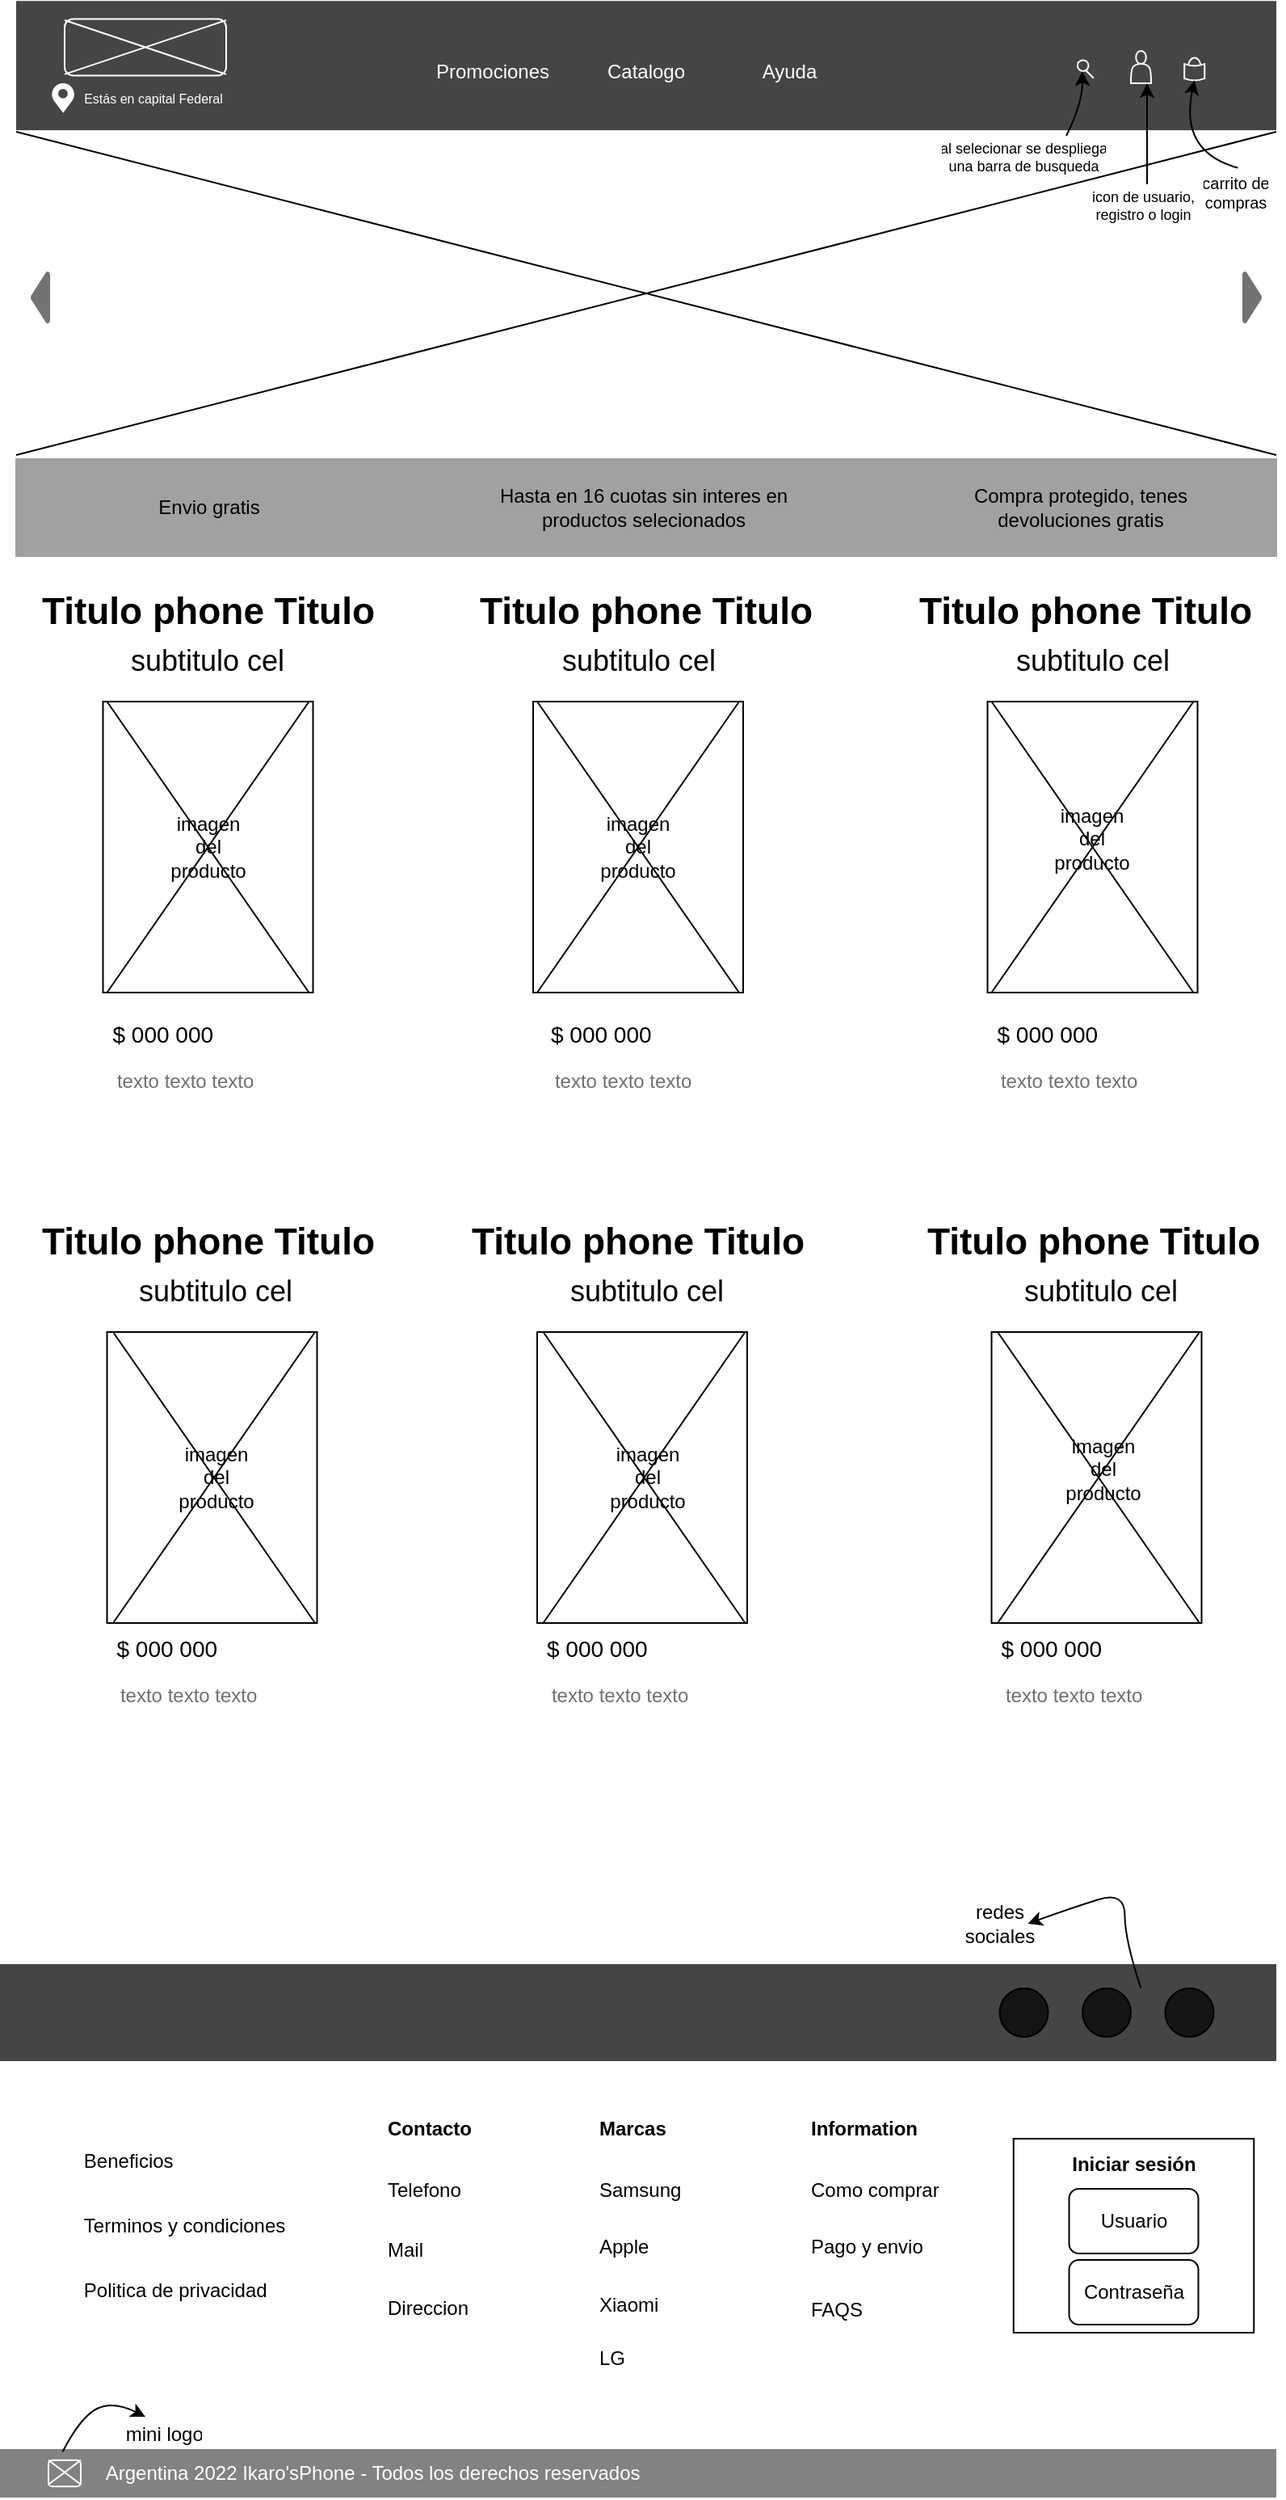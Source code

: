 <mxfile version="17.4.5" type="google"><diagram id="pCj9V99QM1XWT7Ob4GuC" name="Page-1"><mxGraphModel grid="1" page="1" gridSize="10" guides="1" tooltips="1" connect="1" arrows="1" fold="1" pageScale="1" pageWidth="827" pageHeight="1169" background="none" math="0" shadow="0"><root><mxCell id="0"/><mxCell id="1" parent="0"/><mxCell id="g12nvdBXRE4B1C5ecbiI-8" value="" style="rounded=0;whiteSpace=wrap;html=1;strokeColor=#A1A1A1;fillColor=#A1A1A1;" vertex="1" parent="1"><mxGeometry x="10" y="310" width="780" height="60" as="geometry"/></mxCell><mxCell id="YCPkti1JZ60ecjVnPw_D-44" value="" style="rounded=0;whiteSpace=wrap;html=1;" vertex="1" parent="1"><mxGeometry x="332.5" y="850" width="130" height="180" as="geometry"/></mxCell><mxCell id="9JWR8I02n7Sa7IoIiEwV-1" value="" style="rounded=0;whiteSpace=wrap;html=1;fillColor=#454545;strokeColor=none;" vertex="1" parent="1"><mxGeometry x="10" y="26.6" width="780" height="80" as="geometry"/></mxCell><mxCell id="9JWR8I02n7Sa7IoIiEwV-2" value="" style="rounded=1;whiteSpace=wrap;html=1;strokeColor=#FFFFFF;fillColor=#454545;gradientColor=none;strokeWidth=1;" vertex="1" parent="1"><mxGeometry x="40" y="37.74" width="100" height="35" as="geometry"/></mxCell><mxCell id="9JWR8I02n7Sa7IoIiEwV-10" value="" style="verticalLabelPosition=bottom;verticalAlign=top;html=1;shape=mxgraph.basic.drop;labelBackgroundColor=none;labelBorderColor=none;fontSize=9;fontColor=default;rotation=-180;strokeColor=none;" vertex="1" parent="1"><mxGeometry x="32.18" y="77.5" width="13.75" height="18.41" as="geometry"/></mxCell><mxCell id="9JWR8I02n7Sa7IoIiEwV-20" value="" style="rounded=0;whiteSpace=wrap;html=1;labelBackgroundColor=none;labelBorderColor=none;fontSize=19;fontColor=#737373;strokeWidth=0;strokeColor=none;" vertex="1" parent="1"><mxGeometry x="10" y="106.6" width="780" height="200" as="geometry"/></mxCell><mxCell id="9JWR8I02n7Sa7IoIiEwV-21" value="" style="shape=umlDestroy;whiteSpace=wrap;html=1;strokeWidth=1;labelBackgroundColor=none;labelBorderColor=none;fontSize=33;fontColor=#808080;" vertex="1" parent="1"><mxGeometry x="10" y="107.5" width="780" height="200" as="geometry"/></mxCell><mxCell id="9JWR8I02n7Sa7IoIiEwV-24" value="" style="strokeWidth=2;html=1;shape=mxgraph.flowchart.extract_or_measurement;whiteSpace=wrap;labelBackgroundColor=none;labelBorderColor=none;fontSize=33;fontColor=#737373;rotation=-90;strokeColor=#737373;fillColor=#737373;" vertex="1" parent="1"><mxGeometry x="10" y="205" width="30" height="10" as="geometry"/></mxCell><mxCell id="9JWR8I02n7Sa7IoIiEwV-25" value="" style="strokeWidth=2;html=1;shape=mxgraph.flowchart.extract_or_measurement;whiteSpace=wrap;labelBackgroundColor=none;labelBorderColor=none;fontSize=33;fontColor=#737373;rotation=90;strokeColor=#737373;fillColor=#737373;" vertex="1" parent="1"><mxGeometry x="760" y="205" width="30" height="10" as="geometry"/></mxCell><mxCell id="9JWR8I02n7Sa7IoIiEwV-29" value="" style="shape=umlDestroy;whiteSpace=wrap;html=1;strokeWidth=1;labelBackgroundColor=none;labelBorderColor=none;fontSize=33;fontColor=#FFFFFF;fillColor=none;gradientColor=none;strokeColor=#FFFFFF;perimeterSpacing=0;" vertex="1" parent="1"><mxGeometry x="40" y="38.52" width="100" height="33.43" as="geometry"/></mxCell><mxCell id="YCPkti1JZ60ecjVnPw_D-3" value="" style="rounded=0;whiteSpace=wrap;html=1;" vertex="1" parent="1"><mxGeometry x="330" y="460" width="130" height="180" as="geometry"/></mxCell><mxCell id="YCPkti1JZ60ecjVnPw_D-9" value="&lt;h1 style=&quot;font-size: 23px&quot;&gt;&lt;font style=&quot;font-size: 23px&quot;&gt;Titulo phone Titulo&lt;/font&gt;&lt;/h1&gt;&lt;div style=&quot;font-size: 23px&quot;&gt;&lt;br&gt;&lt;/div&gt;" style="text;html=1;strokeColor=none;fillColor=none;spacing=5;spacingTop=-20;whiteSpace=wrap;overflow=hidden;rounded=0;fontSize=20;align=center;verticalAlign=middle;horizontal=1;spacingBottom=-5;spacingRight=0;" vertex="1" parent="1"><mxGeometry x="281.25" y="390" width="237.5" height="40" as="geometry"/></mxCell><mxCell id="YCPkti1JZ60ecjVnPw_D-10" value="$ 000 000" style="text;strokeColor=none;fillColor=none;align=left;verticalAlign=middle;spacingLeft=4;spacingRight=4;overflow=hidden;points=[[0,0.5],[1,0.5]];portConstraint=eastwest;rotatable=0;fontSize=14;fontColor=#000000;" vertex="1" parent="1"><mxGeometry x="335" y="650" width="110" height="30" as="geometry"/></mxCell><mxCell id="YCPkti1JZ60ecjVnPw_D-11" value="texto texto texto&amp;nbsp;" style="text;html=1;strokeColor=none;fillColor=none;align=center;verticalAlign=middle;whiteSpace=wrap;rounded=0;fontSize=12;fontColor=#707070;" vertex="1" parent="1"><mxGeometry x="335" y="680" width="105" height="30" as="geometry"/></mxCell><mxCell id="YCPkti1JZ60ecjVnPw_D-12" value="&lt;font style=&quot;font-size: 18px&quot;&gt;subtitulo cel&lt;/font&gt;" style="text;html=1;strokeColor=none;fillColor=none;align=center;verticalAlign=middle;whiteSpace=wrap;rounded=0;fontSize=12;fontColor=#000000;" vertex="1" parent="1"><mxGeometry x="337.5" y="420" width="115" height="30" as="geometry"/></mxCell><mxCell id="YCPkti1JZ60ecjVnPw_D-13" value="&lt;h1 style=&quot;font-size: 23px&quot;&gt;&lt;font style=&quot;font-size: 23px&quot;&gt;Titulo phone Titulo&lt;/font&gt;&lt;/h1&gt;&lt;div style=&quot;font-size: 23px&quot;&gt;&lt;br&gt;&lt;/div&gt;" style="text;html=1;strokeColor=none;fillColor=none;spacing=5;spacingTop=-20;whiteSpace=wrap;overflow=hidden;rounded=0;fontSize=20;align=center;verticalAlign=middle;horizontal=1;spacingBottom=-5;spacingRight=0;" vertex="1" parent="1"><mxGeometry x="10" y="390" width="237.5" height="40" as="geometry"/></mxCell><mxCell id="YCPkti1JZ60ecjVnPw_D-14" value="&lt;h1 style=&quot;font-size: 23px&quot;&gt;&lt;font style=&quot;font-size: 23px&quot;&gt;Titulo phone Titulo&lt;/font&gt;&lt;/h1&gt;&lt;div style=&quot;font-size: 23px&quot;&gt;&lt;br&gt;&lt;/div&gt;" style="text;html=1;strokeColor=none;fillColor=none;spacing=5;spacingTop=-20;whiteSpace=wrap;overflow=hidden;rounded=0;fontSize=20;align=center;verticalAlign=middle;horizontal=1;spacingBottom=-5;spacingRight=0;" vertex="1" parent="1"><mxGeometry x="552.5" y="390" width="237.5" height="40" as="geometry"/></mxCell><mxCell id="YCPkti1JZ60ecjVnPw_D-15" value="" style="rounded=0;whiteSpace=wrap;html=1;" vertex="1" parent="1"><mxGeometry x="63.75" y="460" width="130" height="180" as="geometry"/></mxCell><mxCell id="YCPkti1JZ60ecjVnPw_D-16" value="" style="rounded=0;whiteSpace=wrap;html=1;" vertex="1" parent="1"><mxGeometry x="611.25" y="460" width="130" height="180" as="geometry"/></mxCell><mxCell id="YCPkti1JZ60ecjVnPw_D-17" value="&lt;font style=&quot;font-size: 18px&quot;&gt;subtitulo cel&lt;/font&gt;" style="text;html=1;strokeColor=none;fillColor=none;align=center;verticalAlign=middle;whiteSpace=wrap;rounded=0;fontSize=12;fontColor=#000000;" vertex="1" parent="1"><mxGeometry x="618.75" y="420" width="115" height="30" as="geometry"/></mxCell><mxCell id="YCPkti1JZ60ecjVnPw_D-18" value="&lt;font style=&quot;font-size: 18px&quot;&gt;subtitulo cel&lt;/font&gt;" style="text;html=1;strokeColor=none;fillColor=none;align=center;verticalAlign=middle;whiteSpace=wrap;rounded=0;fontSize=12;fontColor=#000000;" vertex="1" parent="1"><mxGeometry x="71.25" y="420" width="115" height="30" as="geometry"/></mxCell><mxCell id="YCPkti1JZ60ecjVnPw_D-19" value="$ 000 000" style="text;strokeColor=none;fillColor=none;align=left;verticalAlign=middle;spacingLeft=4;spacingRight=4;overflow=hidden;points=[[0,0.5],[1,0.5]];portConstraint=eastwest;rotatable=0;fontSize=14;fontColor=#000000;" vertex="1" parent="1"><mxGeometry x="63.75" y="650" width="110" height="30" as="geometry"/></mxCell><mxCell id="YCPkti1JZ60ecjVnPw_D-20" value="$ 000 000" style="text;strokeColor=none;fillColor=none;align=left;verticalAlign=middle;spacingLeft=4;spacingRight=4;overflow=hidden;points=[[0,0.5],[1,0.5]];portConstraint=eastwest;rotatable=0;fontSize=14;fontColor=#000000;" vertex="1" parent="1"><mxGeometry x="611.25" y="650" width="110" height="30" as="geometry"/></mxCell><mxCell id="YCPkti1JZ60ecjVnPw_D-21" value="texto texto texto&amp;nbsp;" style="text;html=1;strokeColor=none;fillColor=none;align=center;verticalAlign=middle;whiteSpace=wrap;rounded=0;fontSize=12;fontColor=#707070;" vertex="1" parent="1"><mxGeometry x="63.75" y="680" width="105" height="30" as="geometry"/></mxCell><mxCell id="YCPkti1JZ60ecjVnPw_D-22" value="texto texto texto&amp;nbsp;" style="text;html=1;strokeColor=none;fillColor=none;align=center;verticalAlign=middle;whiteSpace=wrap;rounded=0;fontSize=12;fontColor=#707070;" vertex="1" parent="1"><mxGeometry x="611.25" y="680" width="105" height="30" as="geometry"/></mxCell><mxCell id="YCPkti1JZ60ecjVnPw_D-32" value="" style="endArrow=none;html=1;rounded=0;fontSize=23;fontColor=#000000;strokeColor=#FFFFFF;" edge="1" parent="1"><mxGeometry width="50" height="50" relative="1" as="geometry"><mxPoint x="666.96" y="64.37" as="sourcePoint"/><mxPoint x="666.96" y="64.37" as="targetPoint"/><Array as="points"><mxPoint x="676.96" y="74.37"/></Array></mxGeometry></mxCell><mxCell id="YCPkti1JZ60ecjVnPw_D-31" value="" style="ellipse;whiteSpace=wrap;html=1;aspect=fixed;fontSize=23;fontColor=#000000;labelBackgroundColor=#707070;labelBorderColor=default;fillColor=#454545;strokeColor=#FFFFFF;" vertex="1" parent="1"><mxGeometry x="666.96" y="63.21" width="6.79" height="6.79" as="geometry"/></mxCell><mxCell id="YCPkti1JZ60ecjVnPw_D-33" value="Promociones" style="text;align=center;verticalAlign=middle;spacingLeft=4;spacingRight=4;overflow=hidden;points=[[0,0.5],[1,0.5]];portConstraint=eastwest;rotatable=0;labelBackgroundColor=none;labelBorderColor=none;fontSize=12;fillColor=none;strokeColor=none;fontColor=#FFFFFF;" vertex="1" parent="1"><mxGeometry x="260" y="55" width="90" height="28.75" as="geometry"/></mxCell><mxCell id="YCPkti1JZ60ecjVnPw_D-34" value="Catalogo" style="text;align=center;verticalAlign=middle;spacingLeft=4;spacingRight=4;overflow=hidden;points=[[0,0.5],[1,0.5]];portConstraint=eastwest;rotatable=0;labelBackgroundColor=none;labelBorderColor=none;fontSize=12;fillColor=none;strokeColor=none;fontColor=#FFFFFF;" vertex="1" parent="1"><mxGeometry x="368.75" y="55" width="62.5" height="28.75" as="geometry"/></mxCell><mxCell id="YCPkti1JZ60ecjVnPw_D-35" value="Ayuda" style="text;align=center;verticalAlign=middle;spacingLeft=4;spacingRight=4;overflow=hidden;points=[[0,0.5],[1,0.5]];portConstraint=eastwest;rotatable=0;labelBackgroundColor=none;labelBorderColor=none;fontSize=12;fillColor=none;strokeColor=none;fontColor=#FFFFFF;" vertex="1" parent="1"><mxGeometry x="457.5" y="55.0" width="62.5" height="28.75" as="geometry"/></mxCell><mxCell id="YCPkti1JZ60ecjVnPw_D-37" value="" style="shape=umlDestroy;whiteSpace=wrap;html=1;strokeWidth=1;labelBackgroundColor=none;labelBorderColor=none;fontSize=13;fontColor=#FFFFFF;fillColor=none;" vertex="1" parent="1"><mxGeometry x="332.5" y="460" width="125" height="180" as="geometry"/></mxCell><mxCell id="YCPkti1JZ60ecjVnPw_D-38" value="" style="shape=umlDestroy;whiteSpace=wrap;html=1;strokeWidth=1;labelBackgroundColor=none;labelBorderColor=none;fontSize=13;fontColor=#FFFFFF;fillColor=none;" vertex="1" parent="1"><mxGeometry x="66.25" y="460" width="125" height="180" as="geometry"/></mxCell><mxCell id="YCPkti1JZ60ecjVnPw_D-39" value="" style="shape=umlDestroy;whiteSpace=wrap;html=1;strokeWidth=1;labelBackgroundColor=none;labelBorderColor=none;fontSize=13;fontColor=#FFFFFF;fillColor=none;" vertex="1" parent="1"><mxGeometry x="613.75" y="460" width="125" height="180" as="geometry"/></mxCell><mxCell id="Z-iXE3unD9qi6xFz_qAG-18" value="" style="rounded=0;whiteSpace=wrap;html=1;strokeWidth=1;fillColor=#454545;strokeColor=none;" vertex="1" parent="1"><mxGeometry y="1241" width="790" height="60" as="geometry"/></mxCell><mxCell id="YCPkti1JZ60ecjVnPw_D-42" value="" style="shape=umlDestroy;whiteSpace=wrap;html=1;strokeWidth=1;labelBackgroundColor=none;labelBorderColor=none;fontSize=13;fontColor=#FFFFFF;fillColor=none;" vertex="1" parent="1"><mxGeometry x="336.25" y="850" width="125" height="180" as="geometry"/></mxCell><mxCell id="YCPkti1JZ60ecjVnPw_D-43" value="&lt;h1 style=&quot;font-size: 23px&quot;&gt;&lt;font style=&quot;font-size: 23px&quot;&gt;Titulo phone Titulo&lt;/font&gt;&lt;/h1&gt;&lt;div style=&quot;font-size: 23px&quot;&gt;&lt;br&gt;&lt;/div&gt;" style="text;html=1;strokeColor=none;fillColor=none;spacing=5;spacingTop=-20;whiteSpace=wrap;overflow=hidden;rounded=0;fontSize=20;align=center;verticalAlign=middle;horizontal=1;spacingBottom=-5;spacingRight=0;" vertex="1" parent="1"><mxGeometry x="276.25" y="780" width="237.5" height="40" as="geometry"/></mxCell><mxCell id="YCPkti1JZ60ecjVnPw_D-45" value="&lt;font style=&quot;font-size: 18px&quot;&gt;subtitulo cel&lt;/font&gt;" style="text;html=1;strokeColor=none;fillColor=none;align=center;verticalAlign=middle;whiteSpace=wrap;rounded=0;fontSize=12;fontColor=#000000;" vertex="1" parent="1"><mxGeometry x="342.5" y="810" width="115" height="30" as="geometry"/></mxCell><mxCell id="YCPkti1JZ60ecjVnPw_D-46" value="$ 000 000" style="text;strokeColor=none;fillColor=none;align=left;verticalAlign=middle;spacingLeft=4;spacingRight=4;overflow=hidden;points=[[0,0.5],[1,0.5]];portConstraint=eastwest;rotatable=0;fontSize=14;fontColor=#000000;" vertex="1" parent="1"><mxGeometry x="332.5" y="1030" width="110" height="30" as="geometry"/></mxCell><mxCell id="YCPkti1JZ60ecjVnPw_D-47" value="texto texto texto&amp;nbsp;" style="text;html=1;strokeColor=none;fillColor=none;align=center;verticalAlign=middle;whiteSpace=wrap;rounded=0;fontSize=12;fontColor=#707070;" vertex="1" parent="1"><mxGeometry x="332.5" y="1060" width="105" height="30" as="geometry"/></mxCell><mxCell id="YCPkti1JZ60ecjVnPw_D-48" value="" style="shape=actor;whiteSpace=wrap;html=1;labelBackgroundColor=none;labelBorderColor=none;fontSize=13;fontColor=#FFFFFF;strokeColor=#FFFFFF;strokeWidth=1;fillColor=#454545;" vertex="1" parent="1"><mxGeometry x="700" y="57.5" width="12.5" height="20" as="geometry"/></mxCell><mxCell id="Z-iXE3unD9qi6xFz_qAG-5" value="Beneficios" style="text;strokeColor=none;fillColor=none;spacingLeft=4;spacingRight=4;overflow=hidden;rotatable=0;points=[[0,0.5],[1,0.5]];portConstraint=eastwest;fontSize=12;" vertex="1" parent="1"><mxGeometry x="45.93" y="1349" width="77.5" height="30" as="geometry"/></mxCell><mxCell id="Z-iXE3unD9qi6xFz_qAG-6" value="Politica de privacidad" style="text;strokeColor=none;fillColor=none;spacingLeft=4;spacingRight=4;overflow=hidden;rotatable=0;points=[[0,0.5],[1,0.5]];portConstraint=eastwest;fontSize=12;" vertex="1" parent="1"><mxGeometry x="45.93" y="1429" width="127.5" height="30" as="geometry"/></mxCell><mxCell id="Z-iXE3unD9qi6xFz_qAG-7" value="Terminos y condiciones" style="text;strokeColor=none;fillColor=none;spacingLeft=4;spacingRight=4;overflow=hidden;rotatable=0;points=[[0,0.5],[1,0.5]];portConstraint=eastwest;fontSize=12;" vertex="1" parent="1"><mxGeometry x="45.93" y="1389" width="137.5" height="30" as="geometry"/></mxCell><mxCell id="Z-iXE3unD9qi6xFz_qAG-10" value="" style="ellipse;whiteSpace=wrap;html=1;strokeWidth=1;fillColor=#141414;" vertex="1" parent="1"><mxGeometry x="618.75" y="1256" width="30" height="30" as="geometry"/></mxCell><mxCell id="Z-iXE3unD9qi6xFz_qAG-11" value="" style="ellipse;whiteSpace=wrap;html=1;strokeWidth=1;fillColor=#141414;" vertex="1" parent="1"><mxGeometry x="670" y="1256" width="30" height="30" as="geometry"/></mxCell><mxCell id="Z-iXE3unD9qi6xFz_qAG-12" value="" style="ellipse;whiteSpace=wrap;html=1;strokeWidth=1;fillColor=#141414;" vertex="1" parent="1"><mxGeometry x="721.25" y="1256" width="30" height="30" as="geometry"/></mxCell><mxCell id="Z-iXE3unD9qi6xFz_qAG-15" value="" style="curved=1;endArrow=classic;html=1;rounded=0;" edge="1" parent="1"><mxGeometry width="50" height="50" relative="1" as="geometry"><mxPoint x="706.25" y="1256" as="sourcePoint"/><mxPoint x="636.25" y="1216" as="targetPoint"/><Array as="points"><mxPoint x="696.25" y="1226"/><mxPoint x="696.25" y="1196"/><mxPoint x="663.92" y="1206"/></Array></mxGeometry></mxCell><mxCell id="Z-iXE3unD9qi6xFz_qAG-16" value="&lt;font style=&quot;vertical-align: inherit&quot;&gt;&lt;font style=&quot;vertical-align: inherit&quot;&gt;redes sociales&lt;/font&gt;&lt;/font&gt;" style="text;html=1;strokeColor=none;fillColor=none;align=center;verticalAlign=middle;whiteSpace=wrap;rounded=0;" vertex="1" parent="1"><mxGeometry x="588.75" y="1201" width="60" height="30" as="geometry"/></mxCell><mxCell id="Z-iXE3unD9qi6xFz_qAG-17" value="&lt;div&gt;&lt;span&gt;&amp;nbsp; &amp;nbsp; &amp;nbsp; &amp;nbsp; &amp;nbsp; &amp;nbsp; &amp;nbsp; &amp;nbsp; &amp;nbsp; &amp;nbsp;Argentina 2022 Ikaro'sPhone - Todos los derechos reservados&amp;nbsp; &amp;nbsp; &amp;nbsp; &amp;nbsp; &amp;nbsp; &amp;nbsp; &amp;nbsp;&lt;/span&gt;&lt;/div&gt;" style="text;html=1;strokeColor=none;fillColor=#828282;align=left;verticalAlign=middle;whiteSpace=wrap;rounded=0;fontColor=#FFFFFF;" vertex="1" parent="1"><mxGeometry y="1541" width="790" height="30" as="geometry"/></mxCell><mxCell id="Z-iXE3unD9qi6xFz_qAG-1" value="" style="rounded=1;whiteSpace=wrap;html=1;labelBackgroundColor=#454545;fillColor=#828282;strokeColor=#FFFFFF;" vertex="1" parent="1"><mxGeometry x="30" y="1547.88" width="20" height="16.25" as="geometry"/></mxCell><mxCell id="Z-iXE3unD9qi6xFz_qAG-2" value="" style="shape=umlDestroy;whiteSpace=wrap;html=1;strokeWidth=1;strokeColor=#FFFFFF;" vertex="1" parent="1"><mxGeometry x="30" y="1547.88" width="20" height="15" as="geometry"/></mxCell><mxCell id="Z-iXE3unD9qi6xFz_qAG-21" value="" style="curved=1;endArrow=classic;html=1;rounded=0;exitX=0.049;exitY=0.057;exitDx=0;exitDy=0;exitPerimeter=0;" edge="1" parent="1" source="Z-iXE3unD9qi6xFz_qAG-17"><mxGeometry width="50" height="50" relative="1" as="geometry"><mxPoint x="110" y="1531" as="sourcePoint"/><mxPoint x="90" y="1521" as="targetPoint"/><Array as="points"><mxPoint x="50" y="1521"/><mxPoint x="70" y="1511"/></Array></mxGeometry></mxCell><mxCell id="Z-iXE3unD9qi6xFz_qAG-22" value="mini logo" style="text;strokeColor=none;fillColor=none;spacingLeft=4;spacingRight=4;overflow=hidden;rotatable=0;points=[[0,0.5],[1,0.5]];portConstraint=eastwest;fontSize=12;" vertex="1" parent="1"><mxGeometry x="71.88" y="1517.88" width="58.12" height="23.12" as="geometry"/></mxCell><mxCell id="Z-iXE3unD9qi6xFz_qAG-30" value="" style="ellipse;whiteSpace=wrap;html=1;labelBackgroundColor=#828282;fontColor=#FFFFFF;strokeColor=#FFFFFF;strokeWidth=1;fillColor=#454545;rotation=-90;" vertex="1" parent="1"><mxGeometry x="732.56" y="64.38" width="13.61" height="8.36" as="geometry"/></mxCell><mxCell id="Z-iXE3unD9qi6xFz_qAG-29" value="" style="shape=dataStorage;whiteSpace=wrap;html=1;fixedSize=1;labelBackgroundColor=#828282;fontColor=#FFFFFF;strokeColor=#FFFFFF;strokeWidth=1;fillColor=#454545;rotation=-90;size=1.13;" vertex="1" parent="1"><mxGeometry x="734.3" y="64.38" width="10.12" height="12.51" as="geometry"/></mxCell><mxCell id="Z-iXE3unD9qi6xFz_qAG-36" value="" style="curved=1;endArrow=classic;html=1;rounded=0;fontColor=#FFFFFF;entryX=0;entryY=0.5;entryDx=0;entryDy=0;exitX=0.524;exitY=-0.006;exitDx=0;exitDy=0;exitPerimeter=0;" edge="1" parent="1" source="Z-iXE3unD9qi6xFz_qAG-37" target="Z-iXE3unD9qi6xFz_qAG-29"><mxGeometry width="50" height="50" relative="1" as="geometry"><mxPoint x="700" y="140" as="sourcePoint"/><mxPoint x="730" y="110" as="targetPoint"/><Array as="points"><mxPoint x="730" y="120"/></Array></mxGeometry></mxCell><mxCell id="Z-iXE3unD9qi6xFz_qAG-37" value="carrito de&#10;compras" style="text;align=center;verticalAlign=middle;spacingLeft=4;spacingRight=4;overflow=hidden;points=[[0,0.5],[1,0.5]];portConstraint=eastwest;rotatable=0;labelBackgroundColor=none;labelBorderColor=none;fontSize=10;fillColor=none;strokeColor=none;fontColor=#000000;" vertex="1" parent="1"><mxGeometry x="740" y="130" width="50" height="30" as="geometry"/></mxCell><mxCell id="Z-iXE3unD9qi6xFz_qAG-38" value="" style="curved=1;endArrow=classic;html=1;rounded=0;fontColor=#FFFFFF;" edge="1" parent="1" source="Z-iXE3unD9qi6xFz_qAG-39"><mxGeometry width="50" height="50" relative="1" as="geometry"><mxPoint x="732.56" y="131.637" as="sourcePoint"/><mxPoint x="670" y="70" as="targetPoint"/><Array as="points"><mxPoint x="660" y="110"/><mxPoint x="670" y="90"/></Array></mxGeometry></mxCell><mxCell id="Z-iXE3unD9qi6xFz_qAG-39" value="al selecionar se despliega &#10;una barra de busqueda" style="text;align=center;verticalAlign=middle;spacingLeft=4;spacingRight=4;overflow=hidden;points=[[0,0.5],[1,0.5]];portConstraint=eastwest;rotatable=0;labelBackgroundColor=none;labelBorderColor=none;fontSize=9;fillColor=none;strokeColor=none;fontColor=#000000;" vertex="1" parent="1"><mxGeometry x="578.13" y="110" width="111.25" height="26.25" as="geometry"/></mxCell><mxCell id="Z-iXE3unD9qi6xFz_qAG-40" value="icon de usuario, &#10;registro o login" style="text;align=center;verticalAlign=middle;spacingLeft=4;spacingRight=4;overflow=hidden;points=[[0,0.5],[1,0.5]];portConstraint=eastwest;rotatable=0;labelBackgroundColor=none;labelBorderColor=none;fontSize=9;fillColor=none;strokeColor=none;fontColor=#000000;" vertex="1" parent="1"><mxGeometry x="669.34" y="140" width="76.83" height="26.25" as="geometry"/></mxCell><mxCell id="Z-iXE3unD9qi6xFz_qAG-41" value="" style="curved=1;endArrow=classic;html=1;rounded=0;fontColor=#FFFFFF;" edge="1" parent="1"><mxGeometry width="50" height="50" relative="1" as="geometry"><mxPoint x="710" y="140" as="sourcePoint"/><mxPoint x="710" y="77.5" as="targetPoint"/><Array as="points"><mxPoint x="710" y="130"/><mxPoint x="710" y="97.5"/></Array></mxGeometry></mxCell><mxCell id="Z-iXE3unD9qi6xFz_qAG-45" value="Estás en capital Federal" style="text;strokeColor=none;fillColor=none;spacingLeft=4;spacingRight=4;overflow=hidden;rotatable=0;points=[[0,0.5],[1,0.5]];portConstraint=eastwest;fontSize=8;labelBackgroundColor=none;fontColor=#FFFFFF;" vertex="1" parent="1"><mxGeometry x="46.09" y="75.91" width="109.69" height="20" as="geometry"/></mxCell><mxCell id="Z-iXE3unD9qi6xFz_qAG-48" value="" style="ellipse;whiteSpace=wrap;html=1;aspect=fixed;labelBackgroundColor=none;fontSize=17;fontColor=#454545;strokeColor=none;strokeWidth=1;fillColor=#454545;gradientColor=none;resizeWidth=1;sketch=0;verticalAlign=top;" vertex="1" parent="1"><mxGeometry x="36" y="81" width="5.93" height="5.93" as="geometry"/></mxCell><mxCell id="k0LuOBexS_hyoH8Br4Bj-1" value="Telefono" style="text;html=1;strokeColor=none;fillColor=none;align=left;verticalAlign=middle;whiteSpace=wrap;rounded=0;" vertex="1" parent="1"><mxGeometry x="238" y="1362.5" width="60" height="37" as="geometry"/></mxCell><mxCell id="k0LuOBexS_hyoH8Br4Bj-2" value="Mail" style="text;html=1;strokeColor=none;fillColor=none;align=left;verticalAlign=middle;whiteSpace=wrap;rounded=0;" vertex="1" parent="1"><mxGeometry x="238" y="1403" width="60" height="30" as="geometry"/></mxCell><mxCell id="k0LuOBexS_hyoH8Br4Bj-4" value="" style="rounded=0;whiteSpace=wrap;html=1;" vertex="1" parent="1"><mxGeometry x="627.38" y="1349" width="148.75" height="120" as="geometry"/></mxCell><mxCell id="k0LuOBexS_hyoH8Br4Bj-5" value="Usuario" style="rounded=1;whiteSpace=wrap;html=1;" vertex="1" parent="1"><mxGeometry x="661.75" y="1380" width="80" height="40" as="geometry"/></mxCell><mxCell id="k0LuOBexS_hyoH8Br4Bj-6" value="Contraseña" style="rounded=1;whiteSpace=wrap;html=1;" vertex="1" parent="1"><mxGeometry x="661.75" y="1424" width="80" height="40" as="geometry"/></mxCell><mxCell id="k0LuOBexS_hyoH8Br4Bj-8" value="Direccion&amp;nbsp;" style="text;html=1;strokeColor=none;fillColor=none;align=left;verticalAlign=middle;whiteSpace=wrap;rounded=0;" vertex="1" parent="1"><mxGeometry x="238" y="1439" width="60" height="30" as="geometry"/></mxCell><mxCell id="k0LuOBexS_hyoH8Br4Bj-9" value="&lt;b&gt;Marcas&lt;/b&gt;" style="text;html=1;strokeColor=none;fillColor=none;align=left;verticalAlign=middle;whiteSpace=wrap;rounded=0;" vertex="1" parent="1"><mxGeometry x="368.75" y="1328" width="60" height="30" as="geometry"/></mxCell><mxCell id="k0LuOBexS_hyoH8Br4Bj-10" value="Samsung" style="text;html=1;strokeColor=none;fillColor=none;align=left;verticalAlign=middle;whiteSpace=wrap;rounded=0;" vertex="1" parent="1"><mxGeometry x="368.75" y="1366" width="60" height="30" as="geometry"/></mxCell><mxCell id="k0LuOBexS_hyoH8Br4Bj-11" value="Apple" style="text;html=1;strokeColor=none;fillColor=none;align=left;verticalAlign=middle;whiteSpace=wrap;rounded=0;" vertex="1" parent="1"><mxGeometry x="368.75" y="1401" width="60" height="30" as="geometry"/></mxCell><mxCell id="k0LuOBexS_hyoH8Br4Bj-12" value="Xiaomi" style="text;html=1;strokeColor=none;fillColor=none;align=left;verticalAlign=middle;whiteSpace=wrap;rounded=0;" vertex="1" parent="1"><mxGeometry x="368.75" y="1437" width="60" height="30" as="geometry"/></mxCell><mxCell id="k0LuOBexS_hyoH8Br4Bj-13" value="LG" style="text;html=1;strokeColor=none;fillColor=none;align=left;verticalAlign=middle;whiteSpace=wrap;rounded=0;" vertex="1" parent="1"><mxGeometry x="368.75" y="1469.88" width="60" height="30" as="geometry"/></mxCell><mxCell id="g12nvdBXRE4B1C5ecbiI-5" value="Envio gratis" style="text;html=1;strokeColor=none;fillColor=none;align=center;verticalAlign=middle;whiteSpace=wrap;rounded=0;" vertex="1" parent="1"><mxGeometry x="52.5" y="325" width="152.5" height="30" as="geometry"/></mxCell><mxCell id="g12nvdBXRE4B1C5ecbiI-7" value="Hasta en 16 cuotas sin interes en productos selecionados" style="text;html=1;strokeColor=none;fillColor=none;align=center;verticalAlign=middle;whiteSpace=wrap;rounded=0;" vertex="1" parent="1"><mxGeometry x="288.13" y="325" width="221.25" height="30" as="geometry"/></mxCell><mxCell id="k0LuOBexS_hyoH8Br4Bj-15" value="&lt;b&gt;Information&lt;/b&gt;" style="text;html=1;strokeColor=none;fillColor=none;align=left;verticalAlign=middle;whiteSpace=wrap;rounded=0;" vertex="1" parent="1"><mxGeometry x="500" y="1328" width="60" height="30" as="geometry"/></mxCell><mxCell id="k0LuOBexS_hyoH8Br4Bj-16" value="Como comprar" style="text;html=1;strokeColor=none;fillColor=none;align=left;verticalAlign=middle;whiteSpace=wrap;rounded=0;" vertex="1" parent="1"><mxGeometry x="500" y="1366" width="90" height="30" as="geometry"/></mxCell><mxCell id="k0LuOBexS_hyoH8Br4Bj-17" value="Pago y envio" style="text;html=1;strokeColor=none;fillColor=none;align=left;verticalAlign=middle;whiteSpace=wrap;rounded=0;" vertex="1" parent="1"><mxGeometry x="500" y="1401" width="80" height="30" as="geometry"/></mxCell><mxCell id="k0LuOBexS_hyoH8Br4Bj-19" value="FAQS" style="text;html=1;strokeColor=none;fillColor=none;align=left;verticalAlign=middle;whiteSpace=wrap;rounded=0;" vertex="1" parent="1"><mxGeometry x="500" y="1439.88" width="50" height="30" as="geometry"/></mxCell><mxCell id="k0LuOBexS_hyoH8Br4Bj-20" value="Compra protegido, tenes devoluciones gratis" style="text;html=1;strokeColor=none;fillColor=none;align=center;verticalAlign=middle;whiteSpace=wrap;rounded=0;" vertex="1" parent="1"><mxGeometry x="600.63" y="325" width="136.25" height="30" as="geometry"/></mxCell><mxCell id="k0LuOBexS_hyoH8Br4Bj-21" value="&lt;b&gt;Contacto&lt;/b&gt;" style="text;html=1;strokeColor=none;fillColor=none;align=left;verticalAlign=middle;whiteSpace=wrap;rounded=0;" vertex="1" parent="1"><mxGeometry x="238" y="1328" width="60" height="30" as="geometry"/></mxCell><mxCell id="k0LuOBexS_hyoH8Br4Bj-28" value="" style="rounded=0;whiteSpace=wrap;html=1;" vertex="1" parent="1"><mxGeometry x="613.75" y="850" width="130" height="180" as="geometry"/></mxCell><mxCell id="k0LuOBexS_hyoH8Br4Bj-29" value="" style="shape=umlDestroy;whiteSpace=wrap;html=1;strokeWidth=1;labelBackgroundColor=none;labelBorderColor=none;fontSize=13;fontColor=#FFFFFF;fillColor=none;" vertex="1" parent="1"><mxGeometry x="617.5" y="850" width="125" height="180" as="geometry"/></mxCell><mxCell id="k0LuOBexS_hyoH8Br4Bj-30" value="&lt;h1 style=&quot;font-size: 23px&quot;&gt;&lt;font style=&quot;font-size: 23px&quot;&gt;Titulo phone Titulo&lt;/font&gt;&lt;/h1&gt;&lt;div style=&quot;font-size: 23px&quot;&gt;&lt;br&gt;&lt;/div&gt;" style="text;html=1;strokeColor=none;fillColor=none;spacing=5;spacingTop=-20;whiteSpace=wrap;overflow=hidden;rounded=0;fontSize=20;align=center;verticalAlign=middle;horizontal=1;spacingBottom=-5;spacingRight=0;" vertex="1" parent="1"><mxGeometry x="557.5" y="780" width="237.5" height="40" as="geometry"/></mxCell><mxCell id="k0LuOBexS_hyoH8Br4Bj-31" value="&lt;font style=&quot;font-size: 18px&quot;&gt;subtitulo cel&lt;/font&gt;" style="text;html=1;strokeColor=none;fillColor=none;align=center;verticalAlign=middle;whiteSpace=wrap;rounded=0;fontSize=12;fontColor=#000000;" vertex="1" parent="1"><mxGeometry x="623.75" y="810" width="115" height="30" as="geometry"/></mxCell><mxCell id="k0LuOBexS_hyoH8Br4Bj-32" value="$ 000 000" style="text;strokeColor=none;fillColor=none;align=left;verticalAlign=middle;spacingLeft=4;spacingRight=4;overflow=hidden;points=[[0,0.5],[1,0.5]];portConstraint=eastwest;rotatable=0;fontSize=14;fontColor=#000000;" vertex="1" parent="1"><mxGeometry x="613.75" y="1030" width="110" height="30" as="geometry"/></mxCell><mxCell id="k0LuOBexS_hyoH8Br4Bj-33" value="texto texto texto&amp;nbsp;" style="text;html=1;strokeColor=none;fillColor=none;align=center;verticalAlign=middle;whiteSpace=wrap;rounded=0;fontSize=12;fontColor=#707070;" vertex="1" parent="1"><mxGeometry x="613.75" y="1060" width="105" height="30" as="geometry"/></mxCell><mxCell id="k0LuOBexS_hyoH8Br4Bj-34" value="" style="rounded=0;whiteSpace=wrap;html=1;" vertex="1" parent="1"><mxGeometry x="66.25" y="850" width="130" height="180" as="geometry"/></mxCell><mxCell id="k0LuOBexS_hyoH8Br4Bj-35" value="" style="shape=umlDestroy;whiteSpace=wrap;html=1;strokeWidth=1;labelBackgroundColor=none;labelBorderColor=none;fontSize=13;fontColor=#FFFFFF;fillColor=none;" vertex="1" parent="1"><mxGeometry x="70" y="850" width="125" height="180" as="geometry"/></mxCell><mxCell id="k0LuOBexS_hyoH8Br4Bj-36" value="&lt;h1 style=&quot;font-size: 23px&quot;&gt;&lt;font style=&quot;font-size: 23px&quot;&gt;Titulo phone Titulo&lt;/font&gt;&lt;/h1&gt;&lt;div style=&quot;font-size: 23px&quot;&gt;&lt;br&gt;&lt;/div&gt;" style="text;html=1;strokeColor=none;fillColor=none;spacing=5;spacingTop=-20;whiteSpace=wrap;overflow=hidden;rounded=0;fontSize=20;align=center;verticalAlign=middle;horizontal=1;spacingBottom=-5;spacingRight=0;" vertex="1" parent="1"><mxGeometry x="10" y="780" width="237.5" height="40" as="geometry"/></mxCell><mxCell id="k0LuOBexS_hyoH8Br4Bj-37" value="&lt;font style=&quot;font-size: 18px&quot;&gt;subtitulo cel&lt;/font&gt;" style="text;html=1;strokeColor=none;fillColor=none;align=center;verticalAlign=middle;whiteSpace=wrap;rounded=0;fontSize=12;fontColor=#000000;" vertex="1" parent="1"><mxGeometry x="76.25" y="810" width="115" height="30" as="geometry"/></mxCell><mxCell id="k0LuOBexS_hyoH8Br4Bj-38" value="$ 000 000" style="text;strokeColor=none;fillColor=none;align=left;verticalAlign=middle;spacingLeft=4;spacingRight=4;overflow=hidden;points=[[0,0.5],[1,0.5]];portConstraint=eastwest;rotatable=0;fontSize=14;fontColor=#000000;" vertex="1" parent="1"><mxGeometry x="66.25" y="1030" width="110" height="30" as="geometry"/></mxCell><mxCell id="k0LuOBexS_hyoH8Br4Bj-39" value="texto texto texto&amp;nbsp;" style="text;html=1;strokeColor=none;fillColor=none;align=center;verticalAlign=middle;whiteSpace=wrap;rounded=0;fontSize=12;fontColor=#707070;" vertex="1" parent="1"><mxGeometry x="66.25" y="1060" width="105" height="30" as="geometry"/></mxCell><mxCell id="k0LuOBexS_hyoH8Br4Bj-40" value="Iniciar sesión" style="text;html=1;strokeColor=none;fillColor=none;align=center;verticalAlign=middle;whiteSpace=wrap;rounded=0;fontStyle=1" vertex="1" parent="1"><mxGeometry x="661.76" y="1350" width="80" height="30" as="geometry"/></mxCell><mxCell id="zmfaSO_KqqrEJMrXNtCt-1" value="imagen del producto" style="text;html=1;strokeColor=none;fillColor=none;align=center;verticalAlign=middle;whiteSpace=wrap;rounded=0;" vertex="1" parent="1"><mxGeometry x="98.75" y="535" width="60" height="30" as="geometry"/></mxCell><mxCell id="zmfaSO_KqqrEJMrXNtCt-2" value="imagen del producto" style="text;html=1;strokeColor=none;fillColor=none;align=center;verticalAlign=middle;whiteSpace=wrap;rounded=0;" vertex="1" parent="1"><mxGeometry x="365" y="535" width="60" height="30" as="geometry"/></mxCell><mxCell id="zmfaSO_KqqrEJMrXNtCt-3" value="imagen del producto" style="text;html=1;strokeColor=none;fillColor=none;align=center;verticalAlign=middle;whiteSpace=wrap;rounded=0;" vertex="1" parent="1"><mxGeometry x="646.25" y="530" width="60" height="30" as="geometry"/></mxCell><mxCell id="zmfaSO_KqqrEJMrXNtCt-4" value="imagen del producto" style="text;html=1;strokeColor=none;fillColor=none;align=center;verticalAlign=middle;whiteSpace=wrap;rounded=0;" vertex="1" parent="1"><mxGeometry x="103.75" y="925" width="60" height="30" as="geometry"/></mxCell><mxCell id="zmfaSO_KqqrEJMrXNtCt-5" value="imagen del producto" style="text;html=1;strokeColor=none;fillColor=none;align=center;verticalAlign=middle;whiteSpace=wrap;rounded=0;" vertex="1" parent="1"><mxGeometry x="371.25" y="925" width="60" height="30" as="geometry"/></mxCell><mxCell id="zmfaSO_KqqrEJMrXNtCt-6" value="imagen del producto" style="text;html=1;strokeColor=none;fillColor=none;align=center;verticalAlign=middle;whiteSpace=wrap;rounded=0;" vertex="1" parent="1"><mxGeometry x="652.5" y="920" width="60" height="30" as="geometry"/></mxCell></root></mxGraphModel></diagram></mxfile>